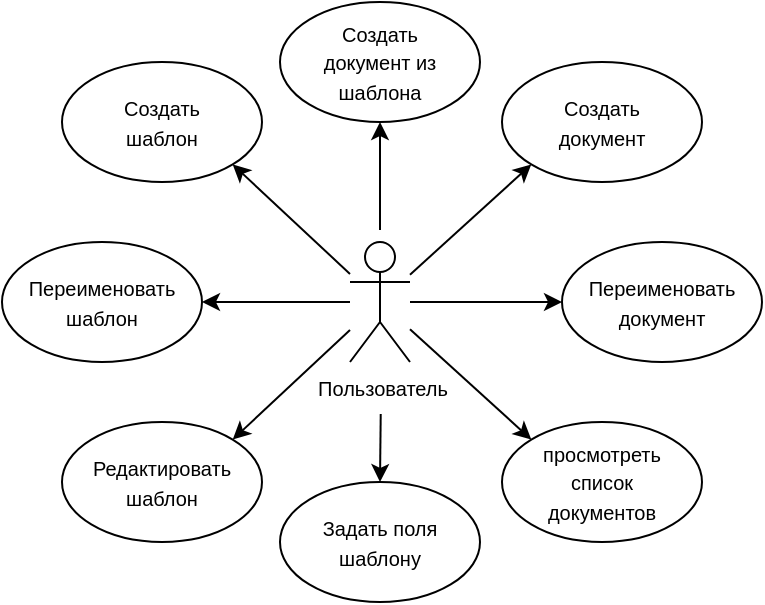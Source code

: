 <mxfile version="24.4.13" type="device">
  <diagram name="Страница — 1" id="pnVfo1tQHhGyBZYrkzV3">
    <mxGraphModel dx="989" dy="506" grid="1" gridSize="10" guides="1" tooltips="1" connect="1" arrows="1" fold="1" page="1" pageScale="1" pageWidth="827" pageHeight="1169" math="0" shadow="0">
      <root>
        <mxCell id="0" />
        <mxCell id="1" parent="0" />
        <mxCell id="wWrzt0xYPidmHI5CVbgr-1" value="" style="shape=umlActor;verticalLabelPosition=bottom;verticalAlign=top;html=1;outlineConnect=0;" parent="1" vertex="1">
          <mxGeometry x="384" y="240" width="30" height="60" as="geometry" />
        </mxCell>
        <mxCell id="wWrzt0xYPidmHI5CVbgr-3" value="" style="ellipse;whiteSpace=wrap;html=1;" parent="1" vertex="1">
          <mxGeometry x="240" y="330" width="100" height="60" as="geometry" />
        </mxCell>
        <mxCell id="wWrzt0xYPidmHI5CVbgr-4" value="&lt;font style=&quot;font-size: 10px;&quot;&gt;Редактировать шаблон&lt;br&gt;&lt;/font&gt;" style="text;html=1;align=center;verticalAlign=middle;whiteSpace=wrap;rounded=0;" parent="1" vertex="1">
          <mxGeometry x="260" y="345" width="60" height="30" as="geometry" />
        </mxCell>
        <mxCell id="wWrzt0xYPidmHI5CVbgr-8" value="" style="ellipse;whiteSpace=wrap;html=1;" parent="1" vertex="1">
          <mxGeometry x="349" y="360" width="100" height="60" as="geometry" />
        </mxCell>
        <mxCell id="wWrzt0xYPidmHI5CVbgr-9" value="&lt;font style=&quot;font-size: 10px;&quot;&gt;Задать поля шаблону&lt;br&gt;&lt;/font&gt;" style="text;html=1;align=center;verticalAlign=middle;whiteSpace=wrap;rounded=0;" parent="1" vertex="1">
          <mxGeometry x="369" y="375" width="60" height="30" as="geometry" />
        </mxCell>
        <mxCell id="wWrzt0xYPidmHI5CVbgr-10" value="" style="endArrow=none;html=1;rounded=0;exitX=0.5;exitY=0;exitDx=0;exitDy=0;" parent="1" source="wWrzt0xYPidmHI5CVbgr-29" target="wWrzt0xYPidmHI5CVbgr-1" edge="1">
          <mxGeometry width="50" height="50" relative="1" as="geometry">
            <mxPoint x="360" y="340" as="sourcePoint" />
            <mxPoint x="410" y="290" as="targetPoint" />
          </mxGeometry>
        </mxCell>
        <mxCell id="wWrzt0xYPidmHI5CVbgr-11" value="" style="ellipse;whiteSpace=wrap;html=1;" parent="1" vertex="1">
          <mxGeometry x="460" y="330" width="100" height="60" as="geometry" />
        </mxCell>
        <mxCell id="wWrzt0xYPidmHI5CVbgr-12" value="&lt;font style=&quot;font-size: 10px;&quot;&gt;просмотреть список документов&lt;br&gt;&lt;/font&gt;" style="text;html=1;align=center;verticalAlign=middle;whiteSpace=wrap;rounded=0;" parent="1" vertex="1">
          <mxGeometry x="480" y="345" width="60" height="30" as="geometry" />
        </mxCell>
        <mxCell id="wWrzt0xYPidmHI5CVbgr-15" value="" style="ellipse;whiteSpace=wrap;html=1;" parent="1" vertex="1">
          <mxGeometry x="490" y="240" width="100" height="60" as="geometry" />
        </mxCell>
        <mxCell id="wWrzt0xYPidmHI5CVbgr-16" value="&lt;font style=&quot;font-size: 10px;&quot;&gt;Переименовать документ&lt;/font&gt;" style="text;html=1;align=center;verticalAlign=middle;whiteSpace=wrap;rounded=0;" parent="1" vertex="1">
          <mxGeometry x="510" y="255" width="60" height="30" as="geometry" />
        </mxCell>
        <mxCell id="wWrzt0xYPidmHI5CVbgr-17" value="" style="ellipse;whiteSpace=wrap;html=1;" parent="1" vertex="1">
          <mxGeometry x="460" y="150" width="100" height="60" as="geometry" />
        </mxCell>
        <mxCell id="wWrzt0xYPidmHI5CVbgr-18" value="&lt;font style=&quot;font-size: 10px;&quot;&gt;Создать документ&lt;/font&gt;" style="text;html=1;align=center;verticalAlign=middle;whiteSpace=wrap;rounded=0;" parent="1" vertex="1">
          <mxGeometry x="480" y="165" width="60" height="30" as="geometry" />
        </mxCell>
        <mxCell id="wWrzt0xYPidmHI5CVbgr-20" value="" style="ellipse;whiteSpace=wrap;html=1;" parent="1" vertex="1">
          <mxGeometry x="240" y="150" width="100" height="60" as="geometry" />
        </mxCell>
        <mxCell id="wWrzt0xYPidmHI5CVbgr-21" value="&lt;font style=&quot;font-size: 10px;&quot;&gt;Создать шаблон&lt;/font&gt;" style="text;html=1;align=center;verticalAlign=middle;whiteSpace=wrap;rounded=0;" parent="1" vertex="1">
          <mxGeometry x="260" y="165" width="60" height="30" as="geometry" />
        </mxCell>
        <mxCell id="wWrzt0xYPidmHI5CVbgr-23" value="" style="ellipse;whiteSpace=wrap;html=1;" parent="1" vertex="1">
          <mxGeometry x="349" y="120" width="100" height="60" as="geometry" />
        </mxCell>
        <mxCell id="wWrzt0xYPidmHI5CVbgr-24" value="&lt;font style=&quot;font-size: 10px;&quot;&gt;Создать документ из шаблона&lt;br&gt;&lt;/font&gt;" style="text;html=1;align=center;verticalAlign=middle;whiteSpace=wrap;rounded=0;" parent="1" vertex="1">
          <mxGeometry x="369" y="135" width="60" height="30" as="geometry" />
        </mxCell>
        <mxCell id="wWrzt0xYPidmHI5CVbgr-26" value="" style="ellipse;whiteSpace=wrap;html=1;" parent="1" vertex="1">
          <mxGeometry x="210" y="240" width="100" height="60" as="geometry" />
        </mxCell>
        <mxCell id="wWrzt0xYPidmHI5CVbgr-27" value="&lt;font style=&quot;font-size: 10px;&quot;&gt;Переименовать шаблон&lt;/font&gt;" style="text;html=1;align=center;verticalAlign=middle;whiteSpace=wrap;rounded=0;" parent="1" vertex="1">
          <mxGeometry x="230" y="255" width="60" height="30" as="geometry" />
        </mxCell>
        <mxCell id="wWrzt0xYPidmHI5CVbgr-29" value="&lt;font style=&quot;font-size: 10px;&quot;&gt;Пользователь&lt;/font&gt;" style="text;html=1;align=center;verticalAlign=middle;resizable=0;points=[];autosize=1;strokeColor=none;fillColor=none;" parent="1" vertex="1">
          <mxGeometry x="358" y="300" width="83" height="26" as="geometry" />
        </mxCell>
        <mxCell id="wWrzt0xYPidmHI5CVbgr-31" value="" style="endArrow=classic;html=1;rounded=0;entryX=1;entryY=1;entryDx=0;entryDy=0;" parent="1" source="wWrzt0xYPidmHI5CVbgr-1" target="wWrzt0xYPidmHI5CVbgr-20" edge="1">
          <mxGeometry width="50" height="50" relative="1" as="geometry">
            <mxPoint x="356" y="253" as="sourcePoint" />
            <mxPoint x="406" y="203" as="targetPoint" />
          </mxGeometry>
        </mxCell>
        <mxCell id="wWrzt0xYPidmHI5CVbgr-32" value="" style="endArrow=classic;html=1;rounded=0;entryX=0.5;entryY=1;entryDx=0;entryDy=0;" parent="1" target="wWrzt0xYPidmHI5CVbgr-23" edge="1">
          <mxGeometry width="50" height="50" relative="1" as="geometry">
            <mxPoint x="399" y="234" as="sourcePoint" />
            <mxPoint x="406" y="203" as="targetPoint" />
          </mxGeometry>
        </mxCell>
        <mxCell id="wWrzt0xYPidmHI5CVbgr-33" value="" style="endArrow=classic;html=1;rounded=0;entryX=0;entryY=1;entryDx=0;entryDy=0;" parent="1" source="wWrzt0xYPidmHI5CVbgr-1" target="wWrzt0xYPidmHI5CVbgr-17" edge="1">
          <mxGeometry width="50" height="50" relative="1" as="geometry">
            <mxPoint x="356" y="253" as="sourcePoint" />
            <mxPoint x="406" y="203" as="targetPoint" />
          </mxGeometry>
        </mxCell>
        <mxCell id="wWrzt0xYPidmHI5CVbgr-34" value="" style="endArrow=classic;html=1;rounded=0;entryX=0;entryY=0.5;entryDx=0;entryDy=0;" parent="1" source="wWrzt0xYPidmHI5CVbgr-1" target="wWrzt0xYPidmHI5CVbgr-15" edge="1">
          <mxGeometry width="50" height="50" relative="1" as="geometry">
            <mxPoint x="356" y="253" as="sourcePoint" />
            <mxPoint x="406" y="203" as="targetPoint" />
          </mxGeometry>
        </mxCell>
        <mxCell id="wWrzt0xYPidmHI5CVbgr-35" value="" style="endArrow=classic;html=1;rounded=0;entryX=0;entryY=0;entryDx=0;entryDy=0;" parent="1" source="wWrzt0xYPidmHI5CVbgr-1" target="wWrzt0xYPidmHI5CVbgr-11" edge="1">
          <mxGeometry width="50" height="50" relative="1" as="geometry">
            <mxPoint x="356" y="323" as="sourcePoint" />
            <mxPoint x="406" y="273" as="targetPoint" />
          </mxGeometry>
        </mxCell>
        <mxCell id="wWrzt0xYPidmHI5CVbgr-36" value="" style="endArrow=classic;html=1;rounded=0;entryX=0.5;entryY=0;entryDx=0;entryDy=0;" parent="1" source="wWrzt0xYPidmHI5CVbgr-29" target="wWrzt0xYPidmHI5CVbgr-8" edge="1">
          <mxGeometry width="50" height="50" relative="1" as="geometry">
            <mxPoint x="356" y="323" as="sourcePoint" />
            <mxPoint x="406" y="273" as="targetPoint" />
          </mxGeometry>
        </mxCell>
        <mxCell id="wWrzt0xYPidmHI5CVbgr-37" value="" style="endArrow=classic;html=1;rounded=0;entryX=1;entryY=0;entryDx=0;entryDy=0;" parent="1" source="wWrzt0xYPidmHI5CVbgr-1" target="wWrzt0xYPidmHI5CVbgr-3" edge="1">
          <mxGeometry width="50" height="50" relative="1" as="geometry">
            <mxPoint x="355" y="310" as="sourcePoint" />
            <mxPoint x="405" y="260" as="targetPoint" />
          </mxGeometry>
        </mxCell>
        <mxCell id="wWrzt0xYPidmHI5CVbgr-38" value="" style="endArrow=classic;html=1;rounded=0;entryX=1;entryY=0.5;entryDx=0;entryDy=0;" parent="1" source="wWrzt0xYPidmHI5CVbgr-1" target="wWrzt0xYPidmHI5CVbgr-26" edge="1">
          <mxGeometry width="50" height="50" relative="1" as="geometry">
            <mxPoint x="295" y="321" as="sourcePoint" />
            <mxPoint x="345" y="271" as="targetPoint" />
          </mxGeometry>
        </mxCell>
      </root>
    </mxGraphModel>
  </diagram>
</mxfile>
